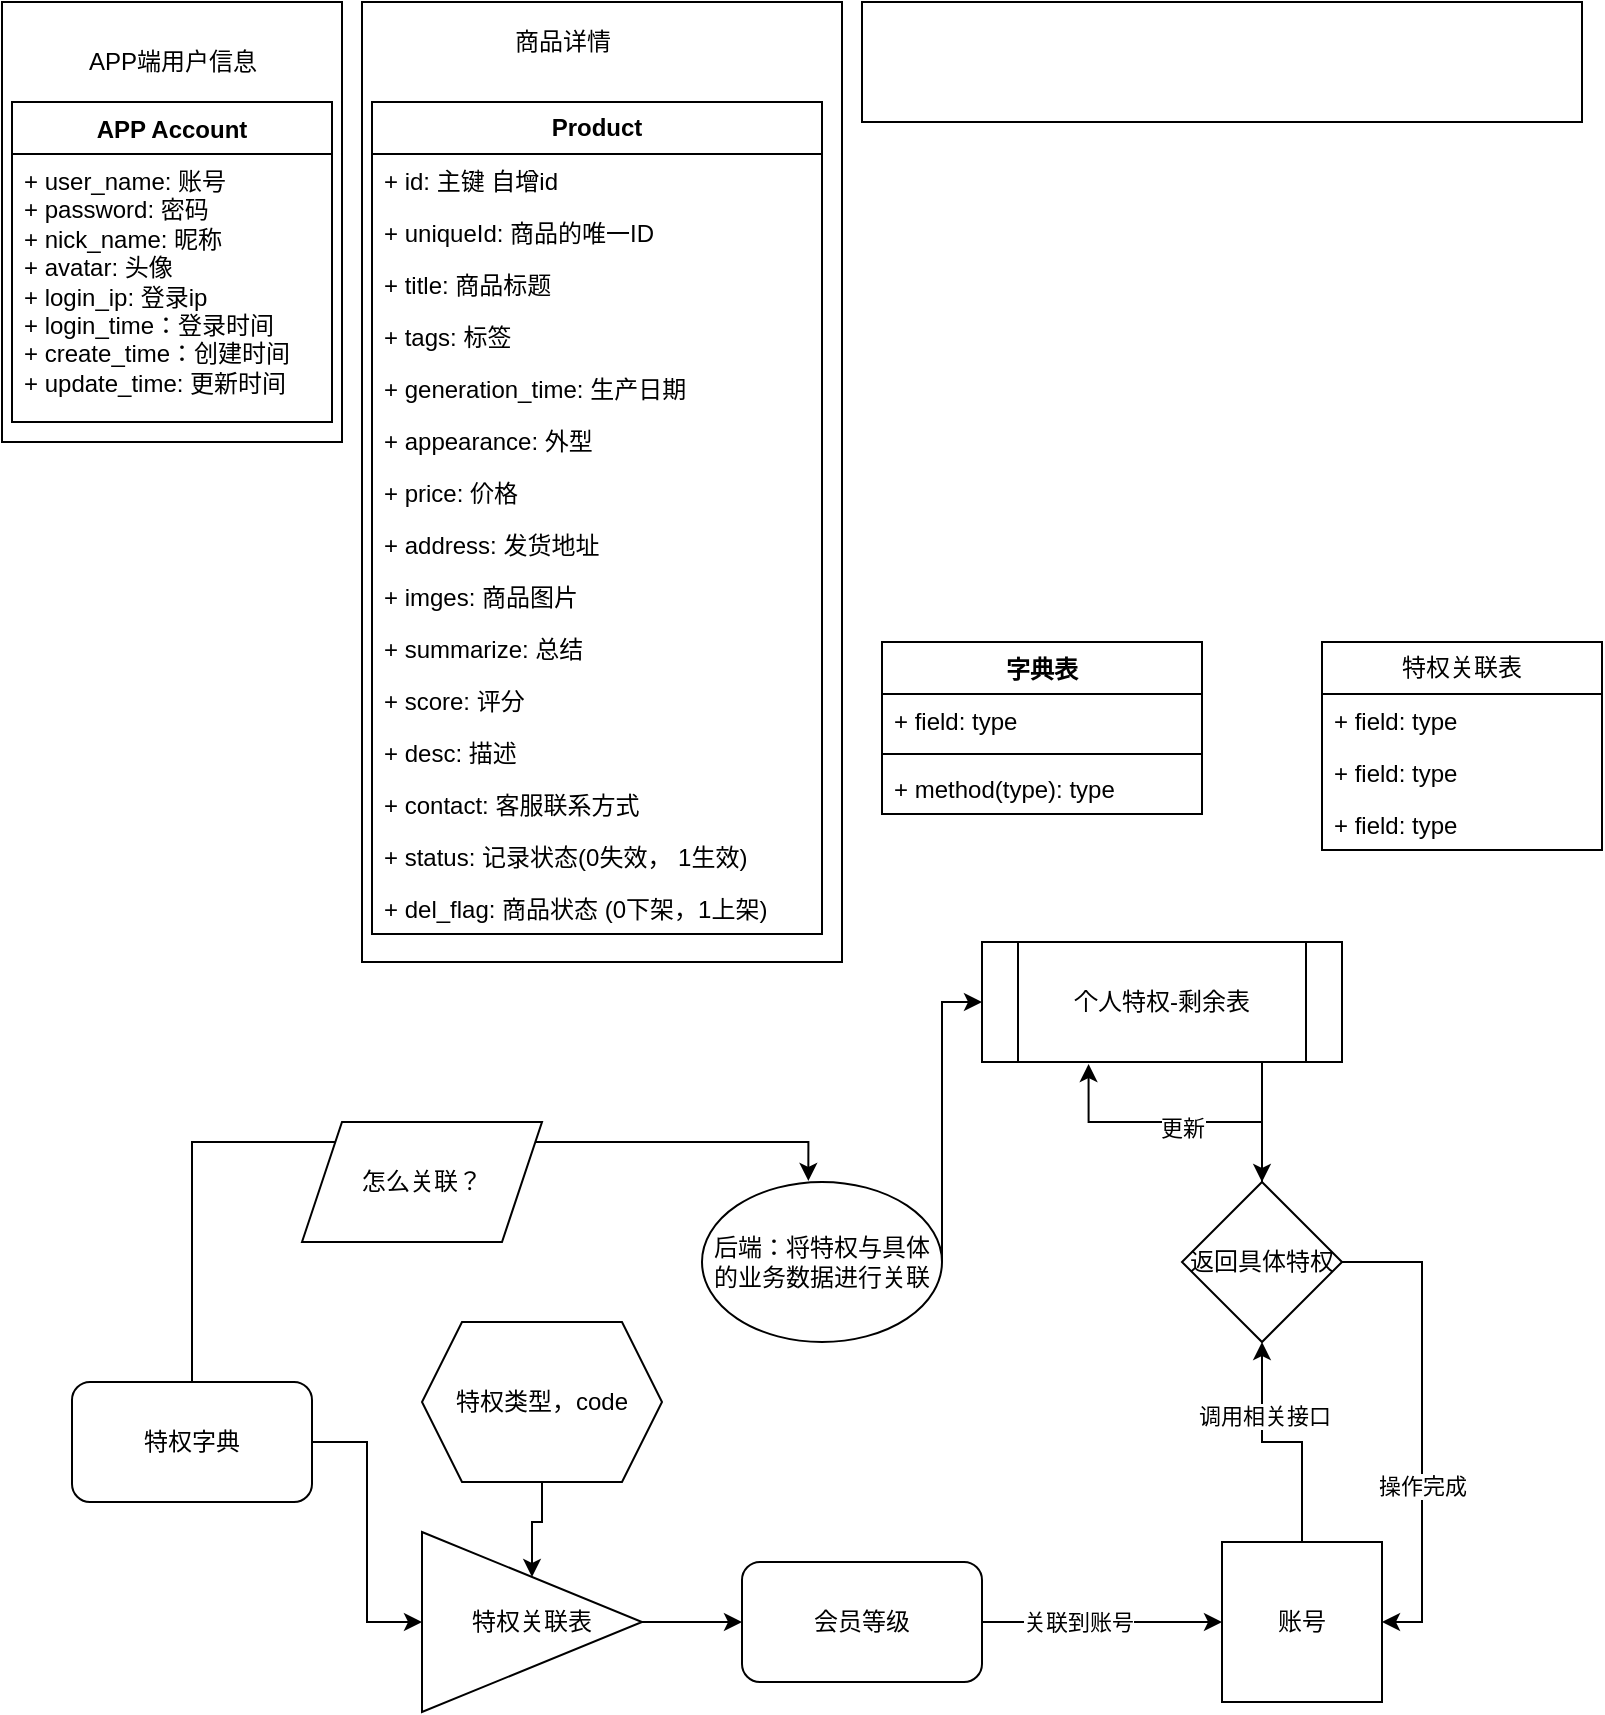<mxfile version="22.1.22" type="github">
  <diagram name="第 1 页" id="xE2Ja-iS0WYFZ7yjty6P">
    <mxGraphModel dx="1050" dy="691" grid="1" gridSize="10" guides="1" tooltips="1" connect="1" arrows="1" fold="1" page="1" pageScale="1" pageWidth="827" pageHeight="1169" math="0" shadow="0">
      <root>
        <mxCell id="0" />
        <mxCell id="1" parent="0" />
        <mxCell id="K4d6PtoiRJ0k-gmAlEHJ-6" value="" style="rounded=0;whiteSpace=wrap;html=1;align=left;movable=0;resizable=0;rotatable=0;deletable=0;editable=0;locked=1;connectable=0;" parent="1" vertex="1">
          <mxGeometry x="10" y="20" width="170" height="220" as="geometry" />
        </mxCell>
        <mxCell id="4fMxAsSN7tVmvYThoDPO-1" value="APP Account&lt;br&gt;" style="swimlane;fontStyle=1;align=center;verticalAlign=top;childLayout=stackLayout;horizontal=1;startSize=26;horizontalStack=0;resizeParent=1;resizeParentMax=0;resizeLast=0;collapsible=1;marginBottom=0;whiteSpace=wrap;html=1;movable=0;resizable=0;rotatable=0;deletable=0;editable=0;locked=1;connectable=0;" parent="1" vertex="1">
          <mxGeometry x="15" y="70" width="160" height="160" as="geometry" />
        </mxCell>
        <mxCell id="4fMxAsSN7tVmvYThoDPO-2" value="+ user_name: 账号&lt;br&gt;+ password: 密码&lt;br&gt;+ nick_name: 昵称&lt;br&gt;+&amp;nbsp;avatar: 头像&lt;br&gt;+ login_ip: 登录ip&lt;br&gt;+ login_time：登录时间&lt;br&gt;+ create_time：创建时间&lt;br&gt;+ update_time: 更新时间" style="text;strokeColor=none;fillColor=none;align=left;verticalAlign=top;spacingLeft=4;spacingRight=4;overflow=hidden;rotatable=0;points=[[0,0.5],[1,0.5]];portConstraint=eastwest;whiteSpace=wrap;html=1;movable=0;resizable=0;deletable=0;editable=0;locked=1;connectable=0;" parent="4fMxAsSN7tVmvYThoDPO-1" vertex="1">
          <mxGeometry y="26" width="160" height="134" as="geometry" />
        </mxCell>
        <mxCell id="K4d6PtoiRJ0k-gmAlEHJ-8" value="&lt;p style=&quot;font-size: 12px;&quot;&gt;APP端用户信息&lt;/p&gt;" style="text;strokeColor=none;fillColor=none;html=1;fontSize=12;fontStyle=0;verticalAlign=middle;align=center;movable=0;resizable=0;rotatable=0;deletable=0;editable=0;locked=1;connectable=0;" parent="1" vertex="1">
          <mxGeometry x="45" y="30" width="100" height="40" as="geometry" />
        </mxCell>
        <mxCell id="K4d6PtoiRJ0k-gmAlEHJ-30" value="" style="rounded=0;whiteSpace=wrap;html=1;movable=0;resizable=0;rotatable=0;deletable=0;editable=0;locked=1;connectable=0;" parent="1" vertex="1">
          <mxGeometry x="190" y="20" width="240" height="480" as="geometry" />
        </mxCell>
        <mxCell id="K4d6PtoiRJ0k-gmAlEHJ-18" value="&lt;b&gt;Product&lt;/b&gt;" style="swimlane;fontStyle=0;childLayout=stackLayout;horizontal=1;startSize=26;fillColor=none;horizontalStack=0;resizeParent=1;resizeParentMax=0;resizeLast=0;collapsible=1;marginBottom=0;whiteSpace=wrap;html=1;movable=0;resizable=0;rotatable=0;deletable=0;editable=0;locked=1;connectable=0;" parent="1" vertex="1">
          <mxGeometry x="195" y="70" width="225" height="416" as="geometry" />
        </mxCell>
        <mxCell id="K4d6PtoiRJ0k-gmAlEHJ-36" value="+ id: 主键 自增id" style="text;strokeColor=none;fillColor=none;align=left;verticalAlign=top;spacingLeft=4;spacingRight=4;overflow=hidden;rotatable=0;points=[[0,0.5],[1,0.5]];portConstraint=eastwest;whiteSpace=wrap;html=1;movable=0;resizable=0;deletable=0;editable=0;locked=1;connectable=0;" parent="K4d6PtoiRJ0k-gmAlEHJ-18" vertex="1">
          <mxGeometry y="26" width="225" height="26" as="geometry" />
        </mxCell>
        <mxCell id="K4d6PtoiRJ0k-gmAlEHJ-35" value="+ uniqueId: 商品的唯一ID" style="text;strokeColor=none;fillColor=none;align=left;verticalAlign=top;spacingLeft=4;spacingRight=4;overflow=hidden;rotatable=0;points=[[0,0.5],[1,0.5]];portConstraint=eastwest;whiteSpace=wrap;html=1;movable=0;resizable=0;deletable=0;editable=0;locked=1;connectable=0;" parent="K4d6PtoiRJ0k-gmAlEHJ-18" vertex="1">
          <mxGeometry y="52" width="225" height="26" as="geometry" />
        </mxCell>
        <mxCell id="K4d6PtoiRJ0k-gmAlEHJ-19" value="+ title: 商品标题" style="text;strokeColor=none;fillColor=none;align=left;verticalAlign=top;spacingLeft=4;spacingRight=4;overflow=hidden;rotatable=0;points=[[0,0.5],[1,0.5]];portConstraint=eastwest;whiteSpace=wrap;html=1;movable=0;resizable=0;deletable=0;editable=0;locked=1;connectable=0;" parent="K4d6PtoiRJ0k-gmAlEHJ-18" vertex="1">
          <mxGeometry y="78" width="225" height="26" as="geometry" />
        </mxCell>
        <mxCell id="K4d6PtoiRJ0k-gmAlEHJ-20" value="+ tags: 标签" style="text;strokeColor=none;fillColor=none;align=left;verticalAlign=top;spacingLeft=4;spacingRight=4;overflow=hidden;rotatable=0;points=[[0,0.5],[1,0.5]];portConstraint=eastwest;whiteSpace=wrap;html=1;movable=0;resizable=0;deletable=0;editable=0;locked=1;connectable=0;" parent="K4d6PtoiRJ0k-gmAlEHJ-18" vertex="1">
          <mxGeometry y="104" width="225" height="26" as="geometry" />
        </mxCell>
        <mxCell id="K4d6PtoiRJ0k-gmAlEHJ-21" value="+ generation_time: 生产日期" style="text;strokeColor=none;fillColor=none;align=left;verticalAlign=top;spacingLeft=4;spacingRight=4;overflow=hidden;rotatable=0;points=[[0,0.5],[1,0.5]];portConstraint=eastwest;whiteSpace=wrap;html=1;movable=0;resizable=0;deletable=0;editable=0;locked=1;connectable=0;" parent="K4d6PtoiRJ0k-gmAlEHJ-18" vertex="1">
          <mxGeometry y="130" width="225" height="26" as="geometry" />
        </mxCell>
        <mxCell id="K4d6PtoiRJ0k-gmAlEHJ-22" value="+ appearance: 外型" style="text;strokeColor=none;fillColor=none;align=left;verticalAlign=top;spacingLeft=4;spacingRight=4;overflow=hidden;rotatable=0;points=[[0,0.5],[1,0.5]];portConstraint=eastwest;whiteSpace=wrap;html=1;movable=0;resizable=0;deletable=0;editable=0;locked=1;connectable=0;" parent="K4d6PtoiRJ0k-gmAlEHJ-18" vertex="1">
          <mxGeometry y="156" width="225" height="26" as="geometry" />
        </mxCell>
        <mxCell id="K4d6PtoiRJ0k-gmAlEHJ-23" value="+ price: 价格" style="text;strokeColor=none;fillColor=none;align=left;verticalAlign=top;spacingLeft=4;spacingRight=4;overflow=hidden;rotatable=0;points=[[0,0.5],[1,0.5]];portConstraint=eastwest;whiteSpace=wrap;html=1;movable=0;resizable=0;deletable=0;editable=0;locked=1;connectable=0;" parent="K4d6PtoiRJ0k-gmAlEHJ-18" vertex="1">
          <mxGeometry y="182" width="225" height="26" as="geometry" />
        </mxCell>
        <mxCell id="K4d6PtoiRJ0k-gmAlEHJ-24" value="+ address: 发货地址" style="text;strokeColor=none;fillColor=none;align=left;verticalAlign=top;spacingLeft=4;spacingRight=4;overflow=hidden;rotatable=0;points=[[0,0.5],[1,0.5]];portConstraint=eastwest;whiteSpace=wrap;html=1;movable=0;resizable=0;deletable=0;editable=0;locked=1;connectable=0;" parent="K4d6PtoiRJ0k-gmAlEHJ-18" vertex="1">
          <mxGeometry y="208" width="225" height="26" as="geometry" />
        </mxCell>
        <mxCell id="K4d6PtoiRJ0k-gmAlEHJ-25" value="+ imges: 商品图片" style="text;strokeColor=none;fillColor=none;align=left;verticalAlign=top;spacingLeft=4;spacingRight=4;overflow=hidden;rotatable=0;points=[[0,0.5],[1,0.5]];portConstraint=eastwest;whiteSpace=wrap;html=1;movable=0;resizable=0;deletable=0;editable=0;locked=1;connectable=0;" parent="K4d6PtoiRJ0k-gmAlEHJ-18" vertex="1">
          <mxGeometry y="234" width="225" height="26" as="geometry" />
        </mxCell>
        <mxCell id="K4d6PtoiRJ0k-gmAlEHJ-26" value="+&amp;nbsp;summarize: 总结" style="text;strokeColor=none;fillColor=none;align=left;verticalAlign=top;spacingLeft=4;spacingRight=4;overflow=hidden;rotatable=0;points=[[0,0.5],[1,0.5]];portConstraint=eastwest;whiteSpace=wrap;html=1;movable=0;resizable=0;deletable=0;editable=0;locked=1;connectable=0;" parent="K4d6PtoiRJ0k-gmAlEHJ-18" vertex="1">
          <mxGeometry y="260" width="225" height="26" as="geometry" />
        </mxCell>
        <mxCell id="K4d6PtoiRJ0k-gmAlEHJ-27" value="+&amp;nbsp;score: 评分" style="text;strokeColor=none;fillColor=none;align=left;verticalAlign=top;spacingLeft=4;spacingRight=4;overflow=hidden;rotatable=0;points=[[0,0.5],[1,0.5]];portConstraint=eastwest;whiteSpace=wrap;html=1;movable=0;resizable=0;deletable=0;editable=0;locked=1;connectable=0;" parent="K4d6PtoiRJ0k-gmAlEHJ-18" vertex="1">
          <mxGeometry y="286" width="225" height="26" as="geometry" />
        </mxCell>
        <mxCell id="K4d6PtoiRJ0k-gmAlEHJ-28" value="+&amp;nbsp;desc: 描述" style="text;strokeColor=none;fillColor=none;align=left;verticalAlign=top;spacingLeft=4;spacingRight=4;overflow=hidden;rotatable=0;points=[[0,0.5],[1,0.5]];portConstraint=eastwest;whiteSpace=wrap;html=1;movable=0;resizable=0;deletable=0;editable=0;locked=1;connectable=0;" parent="K4d6PtoiRJ0k-gmAlEHJ-18" vertex="1">
          <mxGeometry y="312" width="225" height="26" as="geometry" />
        </mxCell>
        <mxCell id="K4d6PtoiRJ0k-gmAlEHJ-34" value="+&amp;nbsp;contact: 客服联系方式" style="text;strokeColor=none;fillColor=none;align=left;verticalAlign=top;spacingLeft=4;spacingRight=4;overflow=hidden;rotatable=0;points=[[0,0.5],[1,0.5]];portConstraint=eastwest;whiteSpace=wrap;html=1;movable=0;resizable=0;deletable=0;editable=0;locked=1;connectable=0;" parent="K4d6PtoiRJ0k-gmAlEHJ-18" vertex="1">
          <mxGeometry y="338" width="225" height="26" as="geometry" />
        </mxCell>
        <mxCell id="K4d6PtoiRJ0k-gmAlEHJ-29" value="+ status: 记录状态(0失效， 1生效)" style="text;strokeColor=none;fillColor=none;align=left;verticalAlign=top;spacingLeft=4;spacingRight=4;overflow=hidden;rotatable=0;points=[[0,0.5],[1,0.5]];portConstraint=eastwest;whiteSpace=wrap;html=1;movable=0;resizable=0;deletable=0;editable=0;locked=1;connectable=0;" parent="K4d6PtoiRJ0k-gmAlEHJ-18" vertex="1">
          <mxGeometry y="364" width="225" height="26" as="geometry" />
        </mxCell>
        <mxCell id="K4d6PtoiRJ0k-gmAlEHJ-37" value="+ del_flag: 商品状态 (0下架，1上架)" style="text;strokeColor=none;fillColor=none;align=left;verticalAlign=top;spacingLeft=4;spacingRight=4;overflow=hidden;rotatable=0;points=[[0,0.5],[1,0.5]];portConstraint=eastwest;whiteSpace=wrap;html=1;movable=0;resizable=0;deletable=0;editable=0;locked=1;connectable=0;" parent="K4d6PtoiRJ0k-gmAlEHJ-18" vertex="1">
          <mxGeometry y="390" width="225" height="26" as="geometry" />
        </mxCell>
        <mxCell id="K4d6PtoiRJ0k-gmAlEHJ-31" value="商品详情" style="text;strokeColor=none;fillColor=none;html=1;fontSize=12;fontStyle=0;verticalAlign=middle;align=center;movable=0;resizable=0;rotatable=0;deletable=0;editable=0;locked=1;connectable=0;" parent="1" vertex="1">
          <mxGeometry x="240" y="20" width="100" height="40" as="geometry" />
        </mxCell>
        <mxCell id="K4d6PtoiRJ0k-gmAlEHJ-40" value="" style="rounded=0;whiteSpace=wrap;html=1;" parent="1" vertex="1">
          <mxGeometry x="440" y="20" width="360" height="60" as="geometry" />
        </mxCell>
        <mxCell id="4IOwx0vZ4MjTN9GsxBiH-11" style="edgeStyle=orthogonalEdgeStyle;rounded=0;orthogonalLoop=1;jettySize=auto;html=1;entryX=0;entryY=0.5;entryDx=0;entryDy=0;" edge="1" parent="1" source="K4d6PtoiRJ0k-gmAlEHJ-41" target="4IOwx0vZ4MjTN9GsxBiH-10">
          <mxGeometry relative="1" as="geometry" />
        </mxCell>
        <mxCell id="K4d6PtoiRJ0k-gmAlEHJ-41" value="特权字典" style="rounded=1;whiteSpace=wrap;html=1;" parent="1" vertex="1">
          <mxGeometry x="45" y="710" width="120" height="60" as="geometry" />
        </mxCell>
        <mxCell id="K4d6PtoiRJ0k-gmAlEHJ-50" style="edgeStyle=orthogonalEdgeStyle;rounded=0;orthogonalLoop=1;jettySize=auto;html=1;entryX=0;entryY=0.5;entryDx=0;entryDy=0;" parent="1" source="K4d6PtoiRJ0k-gmAlEHJ-43" target="K4d6PtoiRJ0k-gmAlEHJ-49" edge="1">
          <mxGeometry relative="1" as="geometry">
            <mxPoint x="530" y="830" as="sourcePoint" />
          </mxGeometry>
        </mxCell>
        <mxCell id="K4d6PtoiRJ0k-gmAlEHJ-51" value="关联到账号" style="edgeLabel;html=1;align=center;verticalAlign=middle;resizable=0;points=[];" parent="K4d6PtoiRJ0k-gmAlEHJ-50" vertex="1" connectable="0">
          <mxGeometry x="-0.48" y="1" relative="1" as="geometry">
            <mxPoint x="17" y="1" as="offset" />
          </mxGeometry>
        </mxCell>
        <mxCell id="K4d6PtoiRJ0k-gmAlEHJ-43" value="会员等级" style="rounded=1;whiteSpace=wrap;html=1;" parent="1" vertex="1">
          <mxGeometry x="380" y="800" width="120" height="60" as="geometry" />
        </mxCell>
        <mxCell id="4IOwx0vZ4MjTN9GsxBiH-17" style="edgeStyle=orthogonalEdgeStyle;rounded=0;orthogonalLoop=1;jettySize=auto;html=1;entryX=0;entryY=0.5;entryDx=0;entryDy=0;" edge="1" parent="1" source="K4d6PtoiRJ0k-gmAlEHJ-47" target="4IOwx0vZ4MjTN9GsxBiH-15">
          <mxGeometry relative="1" as="geometry">
            <Array as="points">
              <mxPoint x="480" y="520" />
            </Array>
          </mxGeometry>
        </mxCell>
        <mxCell id="K4d6PtoiRJ0k-gmAlEHJ-47" value="后端：将特权与具体的业务数据进行关联" style="ellipse;whiteSpace=wrap;html=1;" parent="1" vertex="1">
          <mxGeometry x="360" y="610" width="120" height="80" as="geometry" />
        </mxCell>
        <mxCell id="K4d6PtoiRJ0k-gmAlEHJ-48" style="edgeStyle=orthogonalEdgeStyle;rounded=0;orthogonalLoop=1;jettySize=auto;html=1;entryX=0.443;entryY=-0.007;entryDx=0;entryDy=0;entryPerimeter=0;exitX=0.5;exitY=0;exitDx=0;exitDy=0;" parent="1" source="K4d6PtoiRJ0k-gmAlEHJ-41" target="K4d6PtoiRJ0k-gmAlEHJ-47" edge="1">
          <mxGeometry relative="1" as="geometry" />
        </mxCell>
        <mxCell id="K4d6PtoiRJ0k-gmAlEHJ-53" style="edgeStyle=orthogonalEdgeStyle;rounded=0;orthogonalLoop=1;jettySize=auto;html=1;" parent="1" source="K4d6PtoiRJ0k-gmAlEHJ-49" target="K4d6PtoiRJ0k-gmAlEHJ-52" edge="1">
          <mxGeometry relative="1" as="geometry" />
        </mxCell>
        <mxCell id="K4d6PtoiRJ0k-gmAlEHJ-54" value="调用相关接口" style="edgeLabel;html=1;align=center;verticalAlign=middle;resizable=0;points=[];" parent="K4d6PtoiRJ0k-gmAlEHJ-53" vertex="1" connectable="0">
          <mxGeometry x="0.387" y="-1" relative="1" as="geometry">
            <mxPoint as="offset" />
          </mxGeometry>
        </mxCell>
        <mxCell id="K4d6PtoiRJ0k-gmAlEHJ-49" value="账号" style="whiteSpace=wrap;html=1;aspect=fixed;" parent="1" vertex="1">
          <mxGeometry x="620" y="790" width="80" height="80" as="geometry" />
        </mxCell>
        <mxCell id="K4d6PtoiRJ0k-gmAlEHJ-56" style="edgeStyle=orthogonalEdgeStyle;rounded=0;orthogonalLoop=1;jettySize=auto;html=1;entryX=1;entryY=0.5;entryDx=0;entryDy=0;exitX=1;exitY=0.5;exitDx=0;exitDy=0;" parent="1" source="K4d6PtoiRJ0k-gmAlEHJ-52" target="K4d6PtoiRJ0k-gmAlEHJ-49" edge="1">
          <mxGeometry relative="1" as="geometry" />
        </mxCell>
        <mxCell id="K4d6PtoiRJ0k-gmAlEHJ-57" value="操作完成" style="edgeLabel;html=1;align=center;verticalAlign=middle;resizable=0;points=[];" parent="K4d6PtoiRJ0k-gmAlEHJ-56" vertex="1" connectable="0">
          <mxGeometry x="0.265" relative="1" as="geometry">
            <mxPoint as="offset" />
          </mxGeometry>
        </mxCell>
        <mxCell id="K4d6PtoiRJ0k-gmAlEHJ-52" value="返回具体特权" style="rhombus;whiteSpace=wrap;html=1;" parent="1" vertex="1">
          <mxGeometry x="600" y="610" width="80" height="80" as="geometry" />
        </mxCell>
        <mxCell id="4IOwx0vZ4MjTN9GsxBiH-1" value="怎么关联？" style="shape=parallelogram;perimeter=parallelogramPerimeter;whiteSpace=wrap;html=1;fixedSize=1;" vertex="1" parent="1">
          <mxGeometry x="160" y="580" width="120" height="60" as="geometry" />
        </mxCell>
        <mxCell id="4IOwx0vZ4MjTN9GsxBiH-2" value="特权关联表" style="swimlane;fontStyle=0;childLayout=stackLayout;horizontal=1;startSize=26;fillColor=none;horizontalStack=0;resizeParent=1;resizeParentMax=0;resizeLast=0;collapsible=1;marginBottom=0;whiteSpace=wrap;html=1;" vertex="1" parent="1">
          <mxGeometry x="670" y="340" width="140" height="104" as="geometry" />
        </mxCell>
        <mxCell id="4IOwx0vZ4MjTN9GsxBiH-3" value="+ field: type" style="text;strokeColor=none;fillColor=none;align=left;verticalAlign=top;spacingLeft=4;spacingRight=4;overflow=hidden;rotatable=0;points=[[0,0.5],[1,0.5]];portConstraint=eastwest;whiteSpace=wrap;html=1;" vertex="1" parent="4IOwx0vZ4MjTN9GsxBiH-2">
          <mxGeometry y="26" width="140" height="26" as="geometry" />
        </mxCell>
        <mxCell id="4IOwx0vZ4MjTN9GsxBiH-4" value="+ field: type" style="text;strokeColor=none;fillColor=none;align=left;verticalAlign=top;spacingLeft=4;spacingRight=4;overflow=hidden;rotatable=0;points=[[0,0.5],[1,0.5]];portConstraint=eastwest;whiteSpace=wrap;html=1;" vertex="1" parent="4IOwx0vZ4MjTN9GsxBiH-2">
          <mxGeometry y="52" width="140" height="26" as="geometry" />
        </mxCell>
        <mxCell id="4IOwx0vZ4MjTN9GsxBiH-5" value="+ field: type" style="text;strokeColor=none;fillColor=none;align=left;verticalAlign=top;spacingLeft=4;spacingRight=4;overflow=hidden;rotatable=0;points=[[0,0.5],[1,0.5]];portConstraint=eastwest;whiteSpace=wrap;html=1;" vertex="1" parent="4IOwx0vZ4MjTN9GsxBiH-2">
          <mxGeometry y="78" width="140" height="26" as="geometry" />
        </mxCell>
        <mxCell id="4IOwx0vZ4MjTN9GsxBiH-6" value="字典表" style="swimlane;fontStyle=1;align=center;verticalAlign=top;childLayout=stackLayout;horizontal=1;startSize=26;horizontalStack=0;resizeParent=1;resizeParentMax=0;resizeLast=0;collapsible=1;marginBottom=0;whiteSpace=wrap;html=1;" vertex="1" parent="1">
          <mxGeometry x="450" y="340" width="160" height="86" as="geometry" />
        </mxCell>
        <mxCell id="4IOwx0vZ4MjTN9GsxBiH-7" value="+ field: type" style="text;strokeColor=none;fillColor=none;align=left;verticalAlign=top;spacingLeft=4;spacingRight=4;overflow=hidden;rotatable=0;points=[[0,0.5],[1,0.5]];portConstraint=eastwest;whiteSpace=wrap;html=1;" vertex="1" parent="4IOwx0vZ4MjTN9GsxBiH-6">
          <mxGeometry y="26" width="160" height="26" as="geometry" />
        </mxCell>
        <mxCell id="4IOwx0vZ4MjTN9GsxBiH-8" value="" style="line;strokeWidth=1;fillColor=none;align=left;verticalAlign=middle;spacingTop=-1;spacingLeft=3;spacingRight=3;rotatable=0;labelPosition=right;points=[];portConstraint=eastwest;strokeColor=inherit;" vertex="1" parent="4IOwx0vZ4MjTN9GsxBiH-6">
          <mxGeometry y="52" width="160" height="8" as="geometry" />
        </mxCell>
        <mxCell id="4IOwx0vZ4MjTN9GsxBiH-9" value="+ method(type): type" style="text;strokeColor=none;fillColor=none;align=left;verticalAlign=top;spacingLeft=4;spacingRight=4;overflow=hidden;rotatable=0;points=[[0,0.5],[1,0.5]];portConstraint=eastwest;whiteSpace=wrap;html=1;" vertex="1" parent="4IOwx0vZ4MjTN9GsxBiH-6">
          <mxGeometry y="60" width="160" height="26" as="geometry" />
        </mxCell>
        <mxCell id="4IOwx0vZ4MjTN9GsxBiH-12" style="edgeStyle=orthogonalEdgeStyle;rounded=0;orthogonalLoop=1;jettySize=auto;html=1;entryX=0;entryY=0.5;entryDx=0;entryDy=0;" edge="1" parent="1" source="4IOwx0vZ4MjTN9GsxBiH-10" target="K4d6PtoiRJ0k-gmAlEHJ-43">
          <mxGeometry relative="1" as="geometry" />
        </mxCell>
        <mxCell id="4IOwx0vZ4MjTN9GsxBiH-10" value="特权关联表" style="triangle;whiteSpace=wrap;html=1;" vertex="1" parent="1">
          <mxGeometry x="220" y="785" width="110" height="90" as="geometry" />
        </mxCell>
        <mxCell id="4IOwx0vZ4MjTN9GsxBiH-14" style="edgeStyle=orthogonalEdgeStyle;rounded=0;orthogonalLoop=1;jettySize=auto;html=1;entryX=0.5;entryY=0;entryDx=0;entryDy=0;" edge="1" parent="1" source="4IOwx0vZ4MjTN9GsxBiH-13" target="4IOwx0vZ4MjTN9GsxBiH-10">
          <mxGeometry relative="1" as="geometry" />
        </mxCell>
        <mxCell id="4IOwx0vZ4MjTN9GsxBiH-13" value="特权类型，code" style="shape=hexagon;perimeter=hexagonPerimeter2;whiteSpace=wrap;html=1;fixedSize=1;" vertex="1" parent="1">
          <mxGeometry x="220" y="680" width="120" height="80" as="geometry" />
        </mxCell>
        <mxCell id="4IOwx0vZ4MjTN9GsxBiH-16" style="edgeStyle=orthogonalEdgeStyle;rounded=0;orthogonalLoop=1;jettySize=auto;html=1;entryX=0.5;entryY=0;entryDx=0;entryDy=0;" edge="1" parent="1" source="4IOwx0vZ4MjTN9GsxBiH-15" target="K4d6PtoiRJ0k-gmAlEHJ-52">
          <mxGeometry relative="1" as="geometry">
            <Array as="points">
              <mxPoint x="640" y="580" />
              <mxPoint x="640" y="580" />
            </Array>
          </mxGeometry>
        </mxCell>
        <mxCell id="4IOwx0vZ4MjTN9GsxBiH-15" value="个人特权-剩余表" style="shape=process;whiteSpace=wrap;html=1;backgroundOutline=1;" vertex="1" parent="1">
          <mxGeometry x="500" y="490" width="180" height="60" as="geometry" />
        </mxCell>
        <mxCell id="4IOwx0vZ4MjTN9GsxBiH-18" style="edgeStyle=orthogonalEdgeStyle;rounded=0;orthogonalLoop=1;jettySize=auto;html=1;entryX=0.296;entryY=1.017;entryDx=0;entryDy=0;entryPerimeter=0;" edge="1" parent="1" source="K4d6PtoiRJ0k-gmAlEHJ-52" target="4IOwx0vZ4MjTN9GsxBiH-15">
          <mxGeometry relative="1" as="geometry" />
        </mxCell>
        <mxCell id="4IOwx0vZ4MjTN9GsxBiH-19" value="更新" style="edgeLabel;html=1;align=center;verticalAlign=middle;resizable=0;points=[];" vertex="1" connectable="0" parent="4IOwx0vZ4MjTN9GsxBiH-18">
          <mxGeometry x="-0.034" y="3" relative="1" as="geometry">
            <mxPoint as="offset" />
          </mxGeometry>
        </mxCell>
      </root>
    </mxGraphModel>
  </diagram>
</mxfile>
